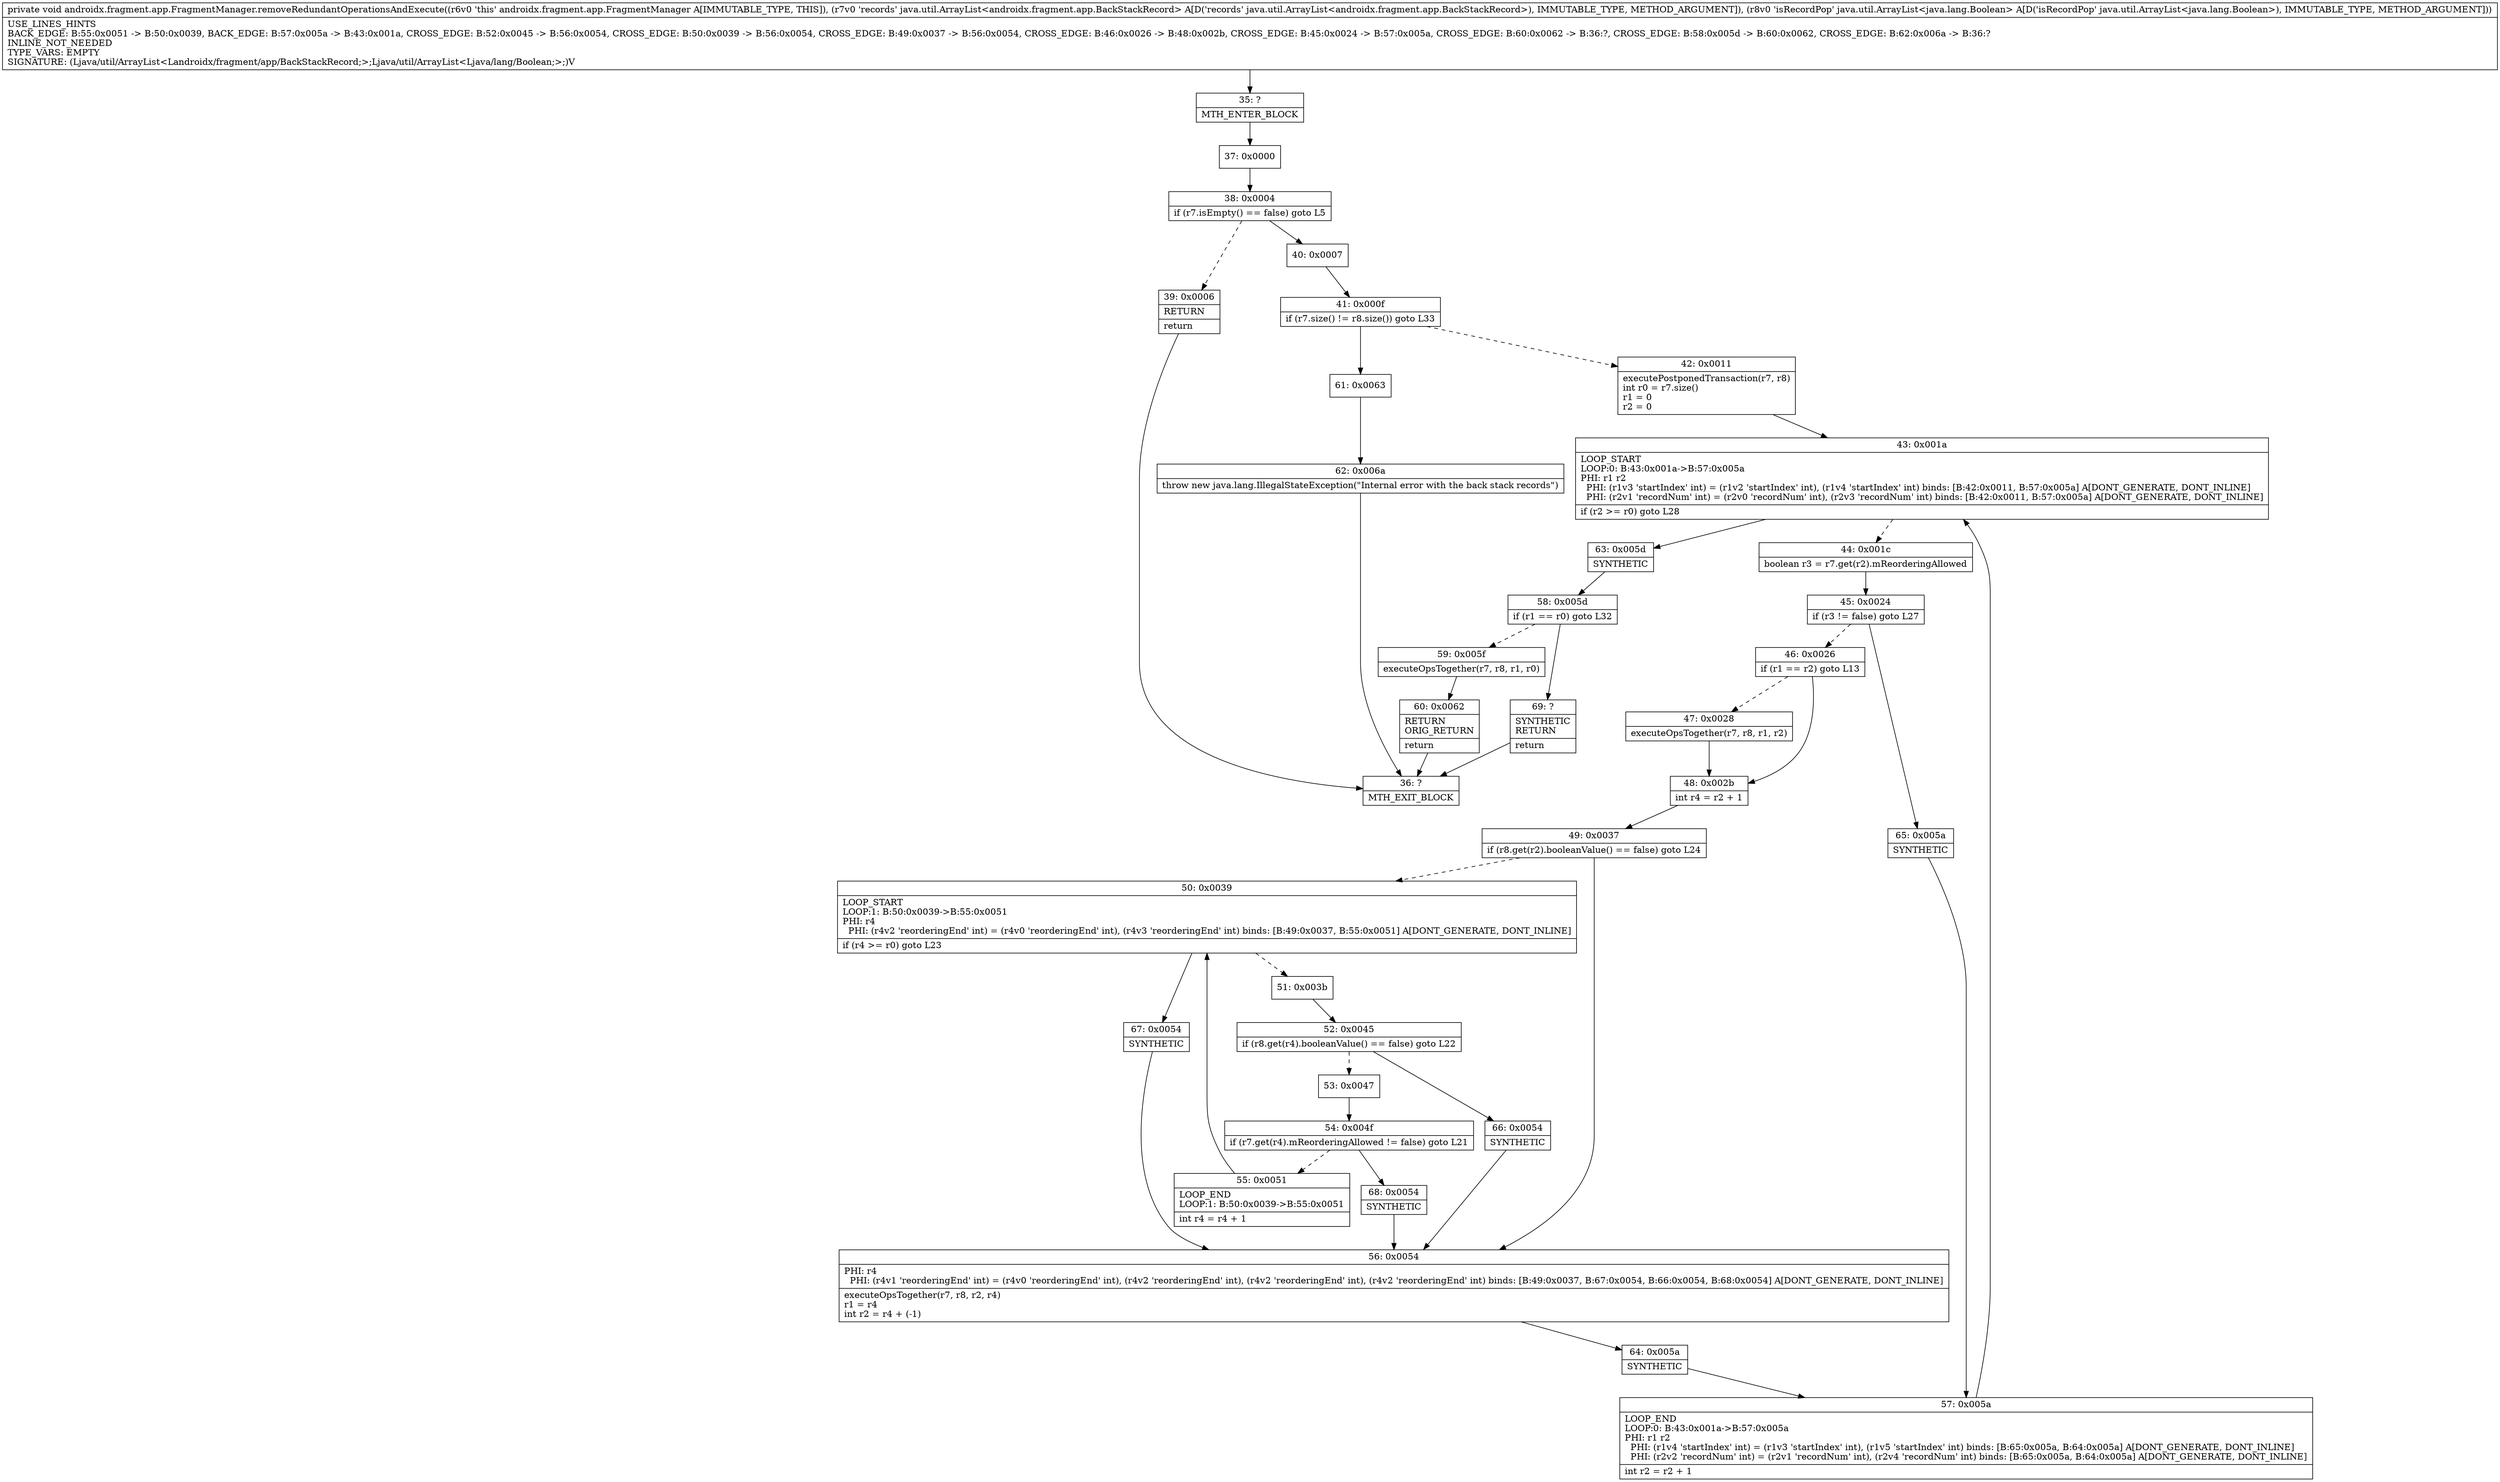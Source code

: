 digraph "CFG forandroidx.fragment.app.FragmentManager.removeRedundantOperationsAndExecute(Ljava\/util\/ArrayList;Ljava\/util\/ArrayList;)V" {
Node_35 [shape=record,label="{35\:\ ?|MTH_ENTER_BLOCK\l}"];
Node_37 [shape=record,label="{37\:\ 0x0000}"];
Node_38 [shape=record,label="{38\:\ 0x0004|if (r7.isEmpty() == false) goto L5\l}"];
Node_39 [shape=record,label="{39\:\ 0x0006|RETURN\l|return\l}"];
Node_36 [shape=record,label="{36\:\ ?|MTH_EXIT_BLOCK\l}"];
Node_40 [shape=record,label="{40\:\ 0x0007}"];
Node_41 [shape=record,label="{41\:\ 0x000f|if (r7.size() != r8.size()) goto L33\l}"];
Node_42 [shape=record,label="{42\:\ 0x0011|executePostponedTransaction(r7, r8)\lint r0 = r7.size()\lr1 = 0\lr2 = 0\l}"];
Node_43 [shape=record,label="{43\:\ 0x001a|LOOP_START\lLOOP:0: B:43:0x001a\-\>B:57:0x005a\lPHI: r1 r2 \l  PHI: (r1v3 'startIndex' int) = (r1v2 'startIndex' int), (r1v4 'startIndex' int) binds: [B:42:0x0011, B:57:0x005a] A[DONT_GENERATE, DONT_INLINE]\l  PHI: (r2v1 'recordNum' int) = (r2v0 'recordNum' int), (r2v3 'recordNum' int) binds: [B:42:0x0011, B:57:0x005a] A[DONT_GENERATE, DONT_INLINE]\l|if (r2 \>= r0) goto L28\l}"];
Node_44 [shape=record,label="{44\:\ 0x001c|boolean r3 = r7.get(r2).mReorderingAllowed\l}"];
Node_45 [shape=record,label="{45\:\ 0x0024|if (r3 != false) goto L27\l}"];
Node_46 [shape=record,label="{46\:\ 0x0026|if (r1 == r2) goto L13\l}"];
Node_47 [shape=record,label="{47\:\ 0x0028|executeOpsTogether(r7, r8, r1, r2)\l}"];
Node_48 [shape=record,label="{48\:\ 0x002b|int r4 = r2 + 1\l}"];
Node_49 [shape=record,label="{49\:\ 0x0037|if (r8.get(r2).booleanValue() == false) goto L24\l}"];
Node_50 [shape=record,label="{50\:\ 0x0039|LOOP_START\lLOOP:1: B:50:0x0039\-\>B:55:0x0051\lPHI: r4 \l  PHI: (r4v2 'reorderingEnd' int) = (r4v0 'reorderingEnd' int), (r4v3 'reorderingEnd' int) binds: [B:49:0x0037, B:55:0x0051] A[DONT_GENERATE, DONT_INLINE]\l|if (r4 \>= r0) goto L23\l}"];
Node_51 [shape=record,label="{51\:\ 0x003b}"];
Node_52 [shape=record,label="{52\:\ 0x0045|if (r8.get(r4).booleanValue() == false) goto L22\l}"];
Node_53 [shape=record,label="{53\:\ 0x0047}"];
Node_54 [shape=record,label="{54\:\ 0x004f|if (r7.get(r4).mReorderingAllowed != false) goto L21\l}"];
Node_55 [shape=record,label="{55\:\ 0x0051|LOOP_END\lLOOP:1: B:50:0x0039\-\>B:55:0x0051\l|int r4 = r4 + 1\l}"];
Node_68 [shape=record,label="{68\:\ 0x0054|SYNTHETIC\l}"];
Node_66 [shape=record,label="{66\:\ 0x0054|SYNTHETIC\l}"];
Node_67 [shape=record,label="{67\:\ 0x0054|SYNTHETIC\l}"];
Node_56 [shape=record,label="{56\:\ 0x0054|PHI: r4 \l  PHI: (r4v1 'reorderingEnd' int) = (r4v0 'reorderingEnd' int), (r4v2 'reorderingEnd' int), (r4v2 'reorderingEnd' int), (r4v2 'reorderingEnd' int) binds: [B:49:0x0037, B:67:0x0054, B:66:0x0054, B:68:0x0054] A[DONT_GENERATE, DONT_INLINE]\l|executeOpsTogether(r7, r8, r2, r4)\lr1 = r4\lint r2 = r4 + (\-1)\l}"];
Node_64 [shape=record,label="{64\:\ 0x005a|SYNTHETIC\l}"];
Node_57 [shape=record,label="{57\:\ 0x005a|LOOP_END\lLOOP:0: B:43:0x001a\-\>B:57:0x005a\lPHI: r1 r2 \l  PHI: (r1v4 'startIndex' int) = (r1v3 'startIndex' int), (r1v5 'startIndex' int) binds: [B:65:0x005a, B:64:0x005a] A[DONT_GENERATE, DONT_INLINE]\l  PHI: (r2v2 'recordNum' int) = (r2v1 'recordNum' int), (r2v4 'recordNum' int) binds: [B:65:0x005a, B:64:0x005a] A[DONT_GENERATE, DONT_INLINE]\l|int r2 = r2 + 1\l}"];
Node_65 [shape=record,label="{65\:\ 0x005a|SYNTHETIC\l}"];
Node_63 [shape=record,label="{63\:\ 0x005d|SYNTHETIC\l}"];
Node_58 [shape=record,label="{58\:\ 0x005d|if (r1 == r0) goto L32\l}"];
Node_59 [shape=record,label="{59\:\ 0x005f|executeOpsTogether(r7, r8, r1, r0)\l}"];
Node_60 [shape=record,label="{60\:\ 0x0062|RETURN\lORIG_RETURN\l|return\l}"];
Node_69 [shape=record,label="{69\:\ ?|SYNTHETIC\lRETURN\l|return\l}"];
Node_61 [shape=record,label="{61\:\ 0x0063}"];
Node_62 [shape=record,label="{62\:\ 0x006a|throw new java.lang.IllegalStateException(\"Internal error with the back stack records\")\l}"];
MethodNode[shape=record,label="{private void androidx.fragment.app.FragmentManager.removeRedundantOperationsAndExecute((r6v0 'this' androidx.fragment.app.FragmentManager A[IMMUTABLE_TYPE, THIS]), (r7v0 'records' java.util.ArrayList\<androidx.fragment.app.BackStackRecord\> A[D('records' java.util.ArrayList\<androidx.fragment.app.BackStackRecord\>), IMMUTABLE_TYPE, METHOD_ARGUMENT]), (r8v0 'isRecordPop' java.util.ArrayList\<java.lang.Boolean\> A[D('isRecordPop' java.util.ArrayList\<java.lang.Boolean\>), IMMUTABLE_TYPE, METHOD_ARGUMENT]))  | USE_LINES_HINTS\lBACK_EDGE: B:55:0x0051 \-\> B:50:0x0039, BACK_EDGE: B:57:0x005a \-\> B:43:0x001a, CROSS_EDGE: B:52:0x0045 \-\> B:56:0x0054, CROSS_EDGE: B:50:0x0039 \-\> B:56:0x0054, CROSS_EDGE: B:49:0x0037 \-\> B:56:0x0054, CROSS_EDGE: B:46:0x0026 \-\> B:48:0x002b, CROSS_EDGE: B:45:0x0024 \-\> B:57:0x005a, CROSS_EDGE: B:60:0x0062 \-\> B:36:?, CROSS_EDGE: B:58:0x005d \-\> B:60:0x0062, CROSS_EDGE: B:62:0x006a \-\> B:36:?\lINLINE_NOT_NEEDED\lTYPE_VARS: EMPTY\lSIGNATURE: (Ljava\/util\/ArrayList\<Landroidx\/fragment\/app\/BackStackRecord;\>;Ljava\/util\/ArrayList\<Ljava\/lang\/Boolean;\>;)V\l}"];
MethodNode -> Node_35;Node_35 -> Node_37;
Node_37 -> Node_38;
Node_38 -> Node_39[style=dashed];
Node_38 -> Node_40;
Node_39 -> Node_36;
Node_40 -> Node_41;
Node_41 -> Node_42[style=dashed];
Node_41 -> Node_61;
Node_42 -> Node_43;
Node_43 -> Node_44[style=dashed];
Node_43 -> Node_63;
Node_44 -> Node_45;
Node_45 -> Node_46[style=dashed];
Node_45 -> Node_65;
Node_46 -> Node_47[style=dashed];
Node_46 -> Node_48;
Node_47 -> Node_48;
Node_48 -> Node_49;
Node_49 -> Node_50[style=dashed];
Node_49 -> Node_56;
Node_50 -> Node_51[style=dashed];
Node_50 -> Node_67;
Node_51 -> Node_52;
Node_52 -> Node_53[style=dashed];
Node_52 -> Node_66;
Node_53 -> Node_54;
Node_54 -> Node_55[style=dashed];
Node_54 -> Node_68;
Node_55 -> Node_50;
Node_68 -> Node_56;
Node_66 -> Node_56;
Node_67 -> Node_56;
Node_56 -> Node_64;
Node_64 -> Node_57;
Node_57 -> Node_43;
Node_65 -> Node_57;
Node_63 -> Node_58;
Node_58 -> Node_59[style=dashed];
Node_58 -> Node_69;
Node_59 -> Node_60;
Node_60 -> Node_36;
Node_69 -> Node_36;
Node_61 -> Node_62;
Node_62 -> Node_36;
}

